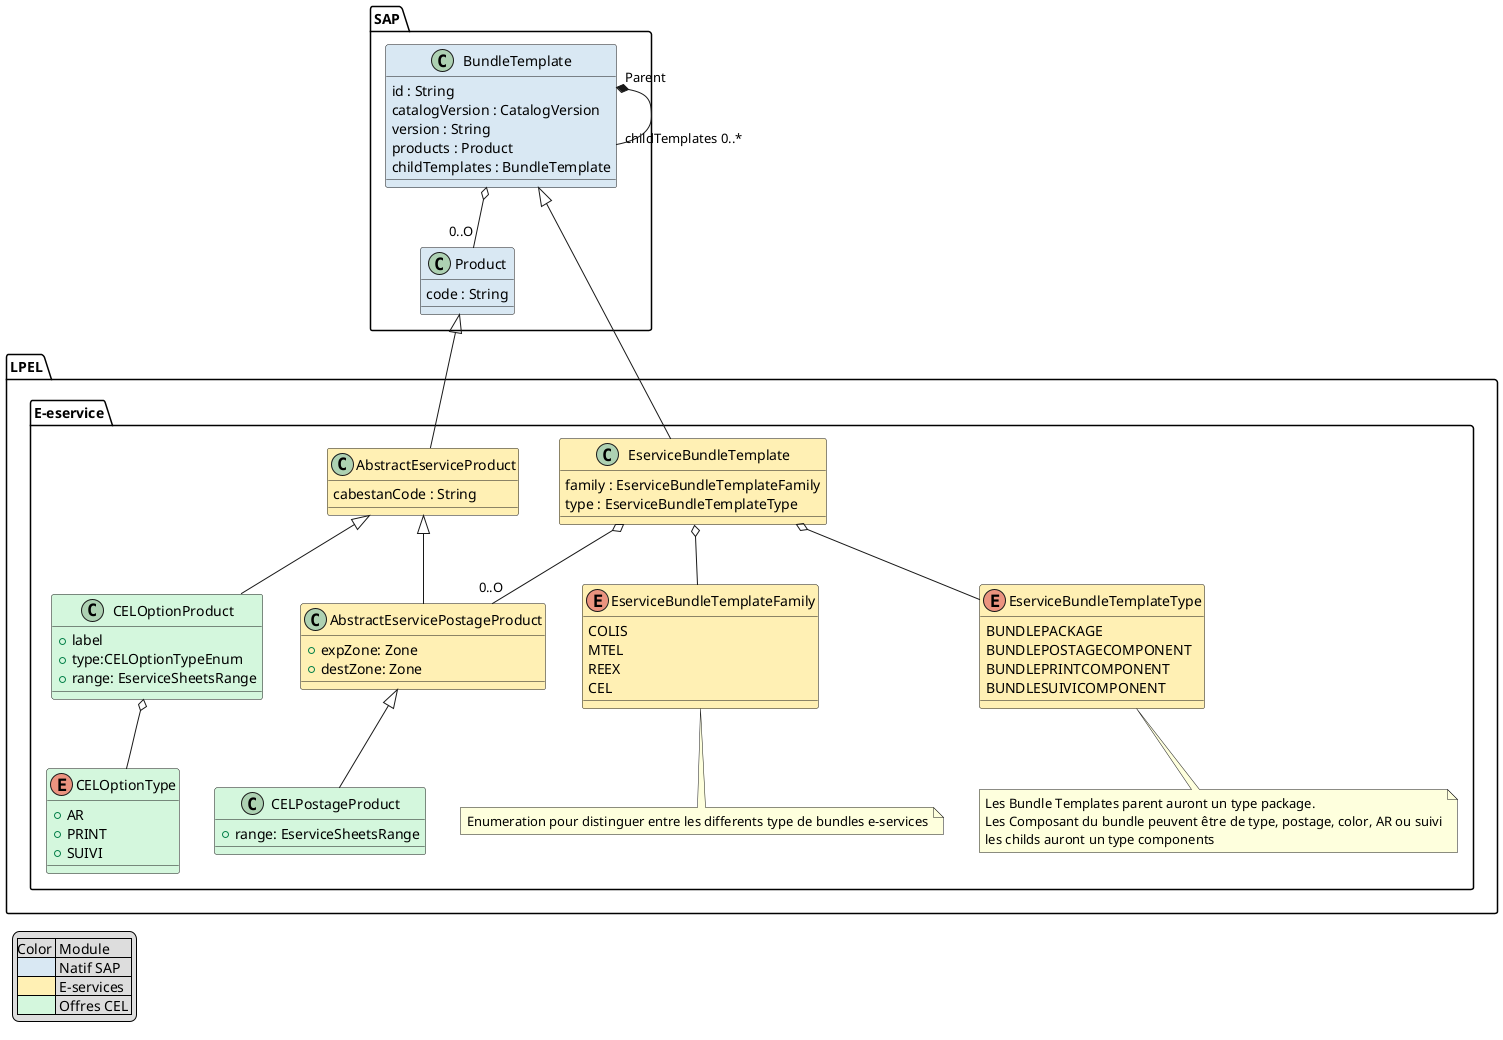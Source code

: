 @startuml

package "SAP"  {
 class Product #D9E8F3 {
    code : String
 }

 class BundleTemplate #D9E8F3 {
    id : String
    catalogVersion : CatalogVersion
    version : String
    products : Product
    childTemplates : BundleTemplate
 }

 BundleTemplate "Parent"*-- "childTemplates 0..*" BundleTemplate
 BundleTemplate o-- "0..O"Product

}


package "LPEL"  {

package "E-eservice" {

enum  EserviceBundleTemplateFamily #FFF0B4 {
    COLIS
    MTEL
    REEX
    CEL
}

note bottom: Enumeration pour distinguer entre les differents type de bundles e-services

enum  EserviceBundleTemplateType #FFF0B4{
    BUNDLEPACKAGE
    BUNDLEPOSTAGECOMPONENT
    BUNDLEPRINTCOMPONENT
    BUNDLESUIVICOMPONENT
}

note bottom of EserviceBundleTemplateType  
Les Bundle Templates parent auront un type package.
Les Composant du bundle peuvent être de type, postage, color, AR ou suivi
les childs auront un type components
end note

Enum CELOptionType #d4f7dd {
   +AR
   +PRINT
   +SUIVI
}

 class AbstractEserviceProduct #FFF0B4 {
     cabestanCode : String
 }

class AbstractEservicePostageProduct #FFF0B4 {
    + expZone: Zone
    + destZone: Zone
}

class CELPostageProduct #d4f7dd{
     + range: EserviceSheetsRange

}

class CELOptionProduct  #d4f7dd {
    + label
    + type:CELOptionTypeEnum
    + range: EserviceSheetsRange
}

class EserviceBundleTemplate #FFF0B4 {

    family : EserviceBundleTemplateFamily
    type : EserviceBundleTemplateType
}

}
}


Product <|-- AbstractEserviceProduct
AbstractEserviceProduct <|-- CELOptionProduct
AbstractEservicePostageProduct <|-- CELPostageProduct
AbstractEserviceProduct <|-- AbstractEservicePostageProduct

BundleTemplate <|--EserviceBundleTemplate
EserviceBundleTemplate o--EserviceBundleTemplateType
EserviceBundleTemplate o--EserviceBundleTemplateFamily
EserviceBundleTemplate o-- "0..O"AbstractEservicePostageProduct

CELOptionProduct o--CELOptionType


legend left
    |Color | Module |
    |<#D9E8F3>| Natif SAP|
    |<#FFF0B4>| E-services|
    |<#d4f7dd>| Offres CEL |
endlegend


@enduml